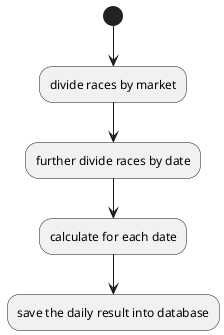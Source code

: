 @startuml
(*) --> "divide races by market"
"divide races by market" --> "further divide races by date"
"further divide races by date" --> "calculate for each date"
"calculate for each date" --> "save the daily result into database"
@enduml